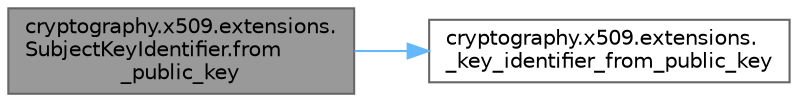 digraph "cryptography.x509.extensions.SubjectKeyIdentifier.from_public_key"
{
 // LATEX_PDF_SIZE
  bgcolor="transparent";
  edge [fontname=Helvetica,fontsize=10,labelfontname=Helvetica,labelfontsize=10];
  node [fontname=Helvetica,fontsize=10,shape=box,height=0.2,width=0.4];
  rankdir="LR";
  Node1 [id="Node000001",label="cryptography.x509.extensions.\lSubjectKeyIdentifier.from\l_public_key",height=0.2,width=0.4,color="gray40", fillcolor="grey60", style="filled", fontcolor="black",tooltip=" "];
  Node1 -> Node2 [id="edge1_Node000001_Node000002",color="steelblue1",style="solid",tooltip=" "];
  Node2 [id="Node000002",label="cryptography.x509.extensions.\l_key_identifier_from_public_key",height=0.2,width=0.4,color="grey40", fillcolor="white", style="filled",URL="$namespacecryptography_1_1x509_1_1extensions.html#ad102c666378c7b2fab6da1e78b9003fd",tooltip=" "];
}
